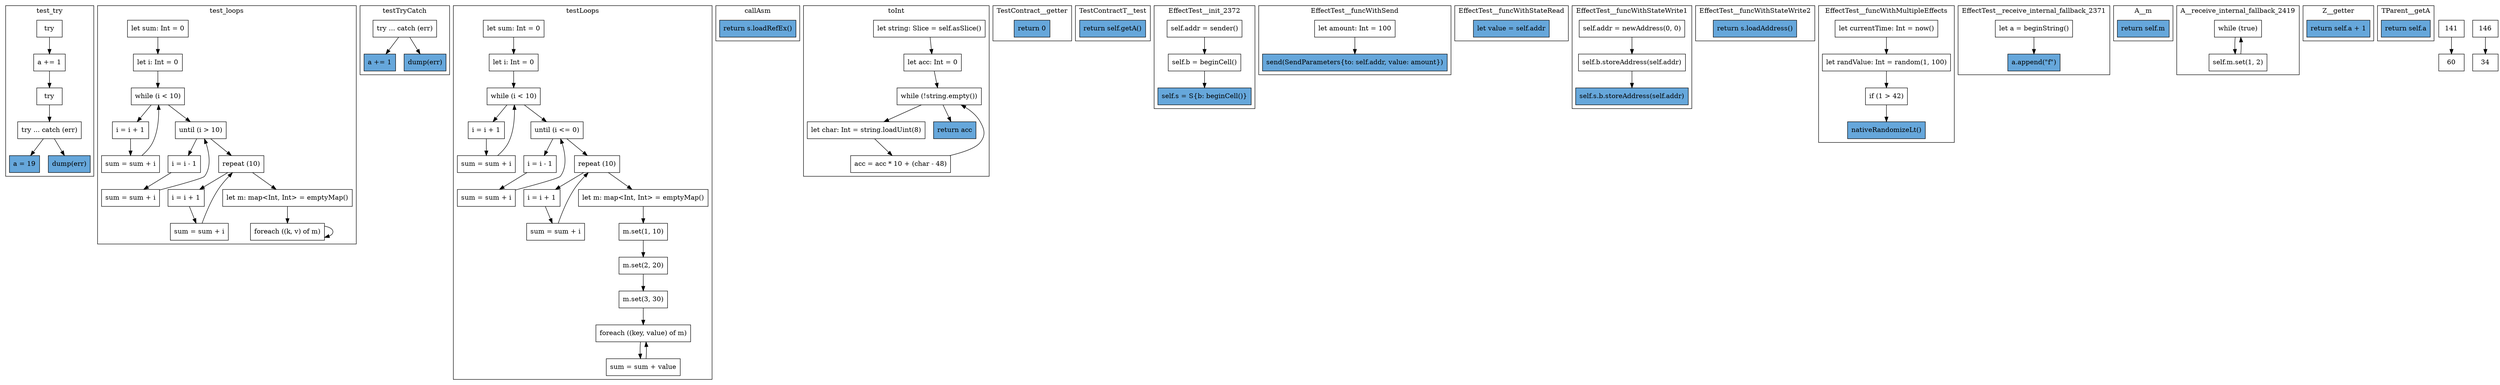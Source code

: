 digraph "syntax" {
    node [shape=box];
    subgraph "cluster_test_try" {
        label="test_try";
        "test_try_68" [label="try"];
        "test_try_69" [label="a += 1"];
        "test_try_70" [label="try"];
        "test_try_71" [label="try ... catch (err)"];
        "test_try_72" [label="a = 19",style=filled,fillcolor="#66A7DB"];
        "test_try_73" [label="dump(err)",style=filled,fillcolor="#66A7DB"];
        "test_try_68" -> "test_try_69";
        "test_try_69" -> "test_try_70";
        "test_try_70" -> "test_try_71";
        "test_try_71" -> "test_try_72";
        "test_try_71" -> "test_try_73";
    }
    subgraph "cluster_test_loops" {
        label="test_loops";
        "test_loops_74" [label="let sum: Int = 0"];
        "test_loops_75" [label="let i: Int = 0"];
        "test_loops_76" [label="while (i < 10)"];
        "test_loops_77" [label="i = i + 1"];
        "test_loops_78" [label="sum = sum + i"];
        "test_loops_79" [label="until (i > 10)"];
        "test_loops_80" [label="i = i - 1"];
        "test_loops_81" [label="sum = sum + i"];
        "test_loops_82" [label="repeat (10)"];
        "test_loops_83" [label="i = i + 1"];
        "test_loops_84" [label="sum = sum + i"];
        "test_loops_85" [label="let m: map<Int, Int> = emptyMap()"];
        "test_loops_86" [label="foreach ((k, v) of m)"];
        "test_loops_74" -> "test_loops_75";
        "test_loops_75" -> "test_loops_76";
        "test_loops_76" -> "test_loops_77";
        "test_loops_77" -> "test_loops_78";
        "test_loops_78" -> "test_loops_76";
        "test_loops_76" -> "test_loops_79";
        "test_loops_79" -> "test_loops_80";
        "test_loops_80" -> "test_loops_81";
        "test_loops_81" -> "test_loops_79";
        "test_loops_79" -> "test_loops_82";
        "test_loops_82" -> "test_loops_83";
        "test_loops_83" -> "test_loops_84";
        "test_loops_84" -> "test_loops_82";
        "test_loops_82" -> "test_loops_85";
        "test_loops_85" -> "test_loops_86";
        "test_loops_86" -> "test_loops_86";
    }
    subgraph "cluster_testTryCatch" {
        label="testTryCatch";
        "testTryCatch_87" [label="try ... catch (err)"];
        "testTryCatch_88" [label="a += 1",style=filled,fillcolor="#66A7DB"];
        "testTryCatch_89" [label="dump(err)",style=filled,fillcolor="#66A7DB"];
        "testTryCatch_87" -> "testTryCatch_88";
        "testTryCatch_87" -> "testTryCatch_89";
    }
    subgraph "cluster_testLoops" {
        label="testLoops";
        "testLoops_90" [label="let sum: Int = 0"];
        "testLoops_91" [label="let i: Int = 0"];
        "testLoops_92" [label="while (i < 10)"];
        "testLoops_93" [label="i = i + 1"];
        "testLoops_94" [label="sum = sum + i"];
        "testLoops_95" [label="until (i <= 0)"];
        "testLoops_96" [label="i = i - 1"];
        "testLoops_97" [label="sum = sum + i"];
        "testLoops_98" [label="repeat (10)"];
        "testLoops_99" [label="i = i + 1"];
        "testLoops_100" [label="sum = sum + i"];
        "testLoops_101" [label="let m: map<Int, Int> = emptyMap()"];
        "testLoops_102" [label="m.set(1, 10)"];
        "testLoops_103" [label="m.set(2, 20)"];
        "testLoops_104" [label="m.set(3, 30)"];
        "testLoops_105" [label="foreach ((key, value) of m)"];
        "testLoops_106" [label="sum = sum + value"];
        "testLoops_90" -> "testLoops_91";
        "testLoops_91" -> "testLoops_92";
        "testLoops_92" -> "testLoops_93";
        "testLoops_93" -> "testLoops_94";
        "testLoops_94" -> "testLoops_92";
        "testLoops_92" -> "testLoops_95";
        "testLoops_95" -> "testLoops_96";
        "testLoops_96" -> "testLoops_97";
        "testLoops_97" -> "testLoops_95";
        "testLoops_95" -> "testLoops_98";
        "testLoops_98" -> "testLoops_99";
        "testLoops_99" -> "testLoops_100";
        "testLoops_100" -> "testLoops_98";
        "testLoops_98" -> "testLoops_101";
        "testLoops_101" -> "testLoops_102";
        "testLoops_102" -> "testLoops_103";
        "testLoops_103" -> "testLoops_104";
        "testLoops_104" -> "testLoops_105";
        "testLoops_105" -> "testLoops_106";
        "testLoops_106" -> "testLoops_105";
    }
    subgraph "cluster_callAsm" {
        label="callAsm";
        "callAsm_107" [label="return s.loadRefEx()",style=filled,fillcolor="#66A7DB"];
    }
    subgraph "cluster_toInt" {
        label="toInt";
        "toInt_108" [label="let string: Slice = self.asSlice()"];
        "toInt_109" [label="let acc: Int = 0"];
        "toInt_110" [label="while (!string.empty())"];
        "toInt_111" [label="let char: Int = string.loadUint(8)"];
        "toInt_112" [label="acc = acc * 10 + (char - 48)"];
        "toInt_113" [label="return acc",style=filled,fillcolor="#66A7DB"];
        "toInt_108" -> "toInt_109";
        "toInt_109" -> "toInt_110";
        "toInt_110" -> "toInt_111";
        "toInt_111" -> "toInt_112";
        "toInt_112" -> "toInt_110";
        "toInt_110" -> "toInt_113";
    }
    subgraph "cluster_TestContract__getter" {
        label="TestContract__getter";
        "TestContract__getter_131" [label="return 0",style=filled,fillcolor="#66A7DB"];
    }
    subgraph "cluster_TestContractF__test" {
        label="TestContractF__test";
    }
    subgraph "cluster_TestContractT__test" {
        label="TestContractT__test";
        "TestContractT__test_134" [label="return self.getA()",style=filled,fillcolor="#66A7DB"];
    }
    subgraph "cluster_TestContractT__receive_external_fallback_2054" {
        label="TestContractT__receive_external_fallback_2054";
    }
    subgraph "cluster_EffectTest__init_2372" {
        label="EffectTest__init_2372";
        "EffectTest__init_2372_135" [label="self.addr = sender()"];
        "EffectTest__init_2372_136" [label="self.b = beginCell()"];
        "EffectTest__init_2372_137" [label="self.s = S{b: beginCell()}",style=filled,fillcolor="#66A7DB"];
        "EffectTest__init_2372_135" -> "EffectTest__init_2372_136";
        "EffectTest__init_2372_136" -> "EffectTest__init_2372_137";
    }
    subgraph "cluster_EffectTest__funcWithSend" {
        label="EffectTest__funcWithSend";
        "EffectTest__funcWithSend_138" [label="let amount: Int = 100"];
        "EffectTest__funcWithSend_139" [label="send(SendParameters{to: self.addr, value: amount})",style=filled,fillcolor="#66A7DB"];
        "EffectTest__funcWithSend_138" -> "EffectTest__funcWithSend_139";
    }
    subgraph "cluster_EffectTest__funcWithStateRead" {
        label="EffectTest__funcWithStateRead";
        "EffectTest__funcWithStateRead_140" [label="let value = self.addr",style=filled,fillcolor="#66A7DB"];
    }
    subgraph "cluster_EffectTest__funcWithStateWrite1" {
        label="EffectTest__funcWithStateWrite1";
        "EffectTest__funcWithStateWrite1_141" [label="self.addr = newAddress(0, 0)"];
        "EffectTest__funcWithStateWrite1_142" [label="self.b.storeAddress(self.addr)"];
        "EffectTest__funcWithStateWrite1_143" [label="self.s.b.storeAddress(self.addr)",style=filled,fillcolor="#66A7DB"];
        "EffectTest__funcWithStateWrite1_141" -> "EffectTest__funcWithStateWrite1_142";
        "EffectTest__funcWithStateWrite1_142" -> "EffectTest__funcWithStateWrite1_143";
    }
    subgraph "cluster_EffectTest__funcWithStateWrite2" {
        label="EffectTest__funcWithStateWrite2";
        "EffectTest__funcWithStateWrite2_144" [label="return s.loadAddress()",style=filled,fillcolor="#66A7DB"];
    }
    subgraph "cluster_EffectTest__funcWithMultipleEffects" {
        label="EffectTest__funcWithMultipleEffects";
        "EffectTest__funcWithMultipleEffects_145" [label="let currentTime: Int = now()"];
        "EffectTest__funcWithMultipleEffects_146" [label="let randValue: Int = random(1, 100)"];
        "EffectTest__funcWithMultipleEffects_147" [label="if (1 > 42)"];
        "EffectTest__funcWithMultipleEffects_148" [label="nativeRandomizeLt()",style=filled,fillcolor="#66A7DB"];
        "EffectTest__funcWithMultipleEffects_145" -> "EffectTest__funcWithMultipleEffects_146";
        "EffectTest__funcWithMultipleEffects_146" -> "EffectTest__funcWithMultipleEffects_147";
        "EffectTest__funcWithMultipleEffects_147" -> "EffectTest__funcWithMultipleEffects_148";
    }
    subgraph "cluster_EffectTest__receive_internal_fallback_2371" {
        label="EffectTest__receive_internal_fallback_2371";
        "EffectTest__receive_internal_fallback_2371_149" [label="let a = beginString()"];
        "EffectTest__receive_internal_fallback_2371_150" [label="a.append(\"f\")",style=filled,fillcolor="#66A7DB"];
        "EffectTest__receive_internal_fallback_2371_149" -> "EffectTest__receive_internal_fallback_2371_150";
    }
    subgraph "cluster_A__m" {
        label="A__m";
        "A__m_151" [label="return self.m",style=filled,fillcolor="#66A7DB"];
    }
    subgraph "cluster_A__receive_internal_fallback_2419" {
        label="A__receive_internal_fallback_2419";
        "A__receive_internal_fallback_2419_152" [label="while (true)"];
        "A__receive_internal_fallback_2419_153" [label="self.m.set(1, 2)"];
        "A__receive_internal_fallback_2419_152" -> "A__receive_internal_fallback_2419_153";
        "A__receive_internal_fallback_2419_153" -> "A__receive_internal_fallback_2419_152";
    }
    subgraph "cluster_Z__getter" {
        label="Z__getter";
        "Z__getter_132" [label="return self.a + 1",style=filled,fillcolor="#66A7DB"];
    }
    subgraph "cluster_TParent__getA" {
        label="TParent__getA";
        "TParent__getA_133" [label="return self.a",style=filled,fillcolor="#66A7DB"];
    }
"141" -> "60";
"146" -> "34";
}
